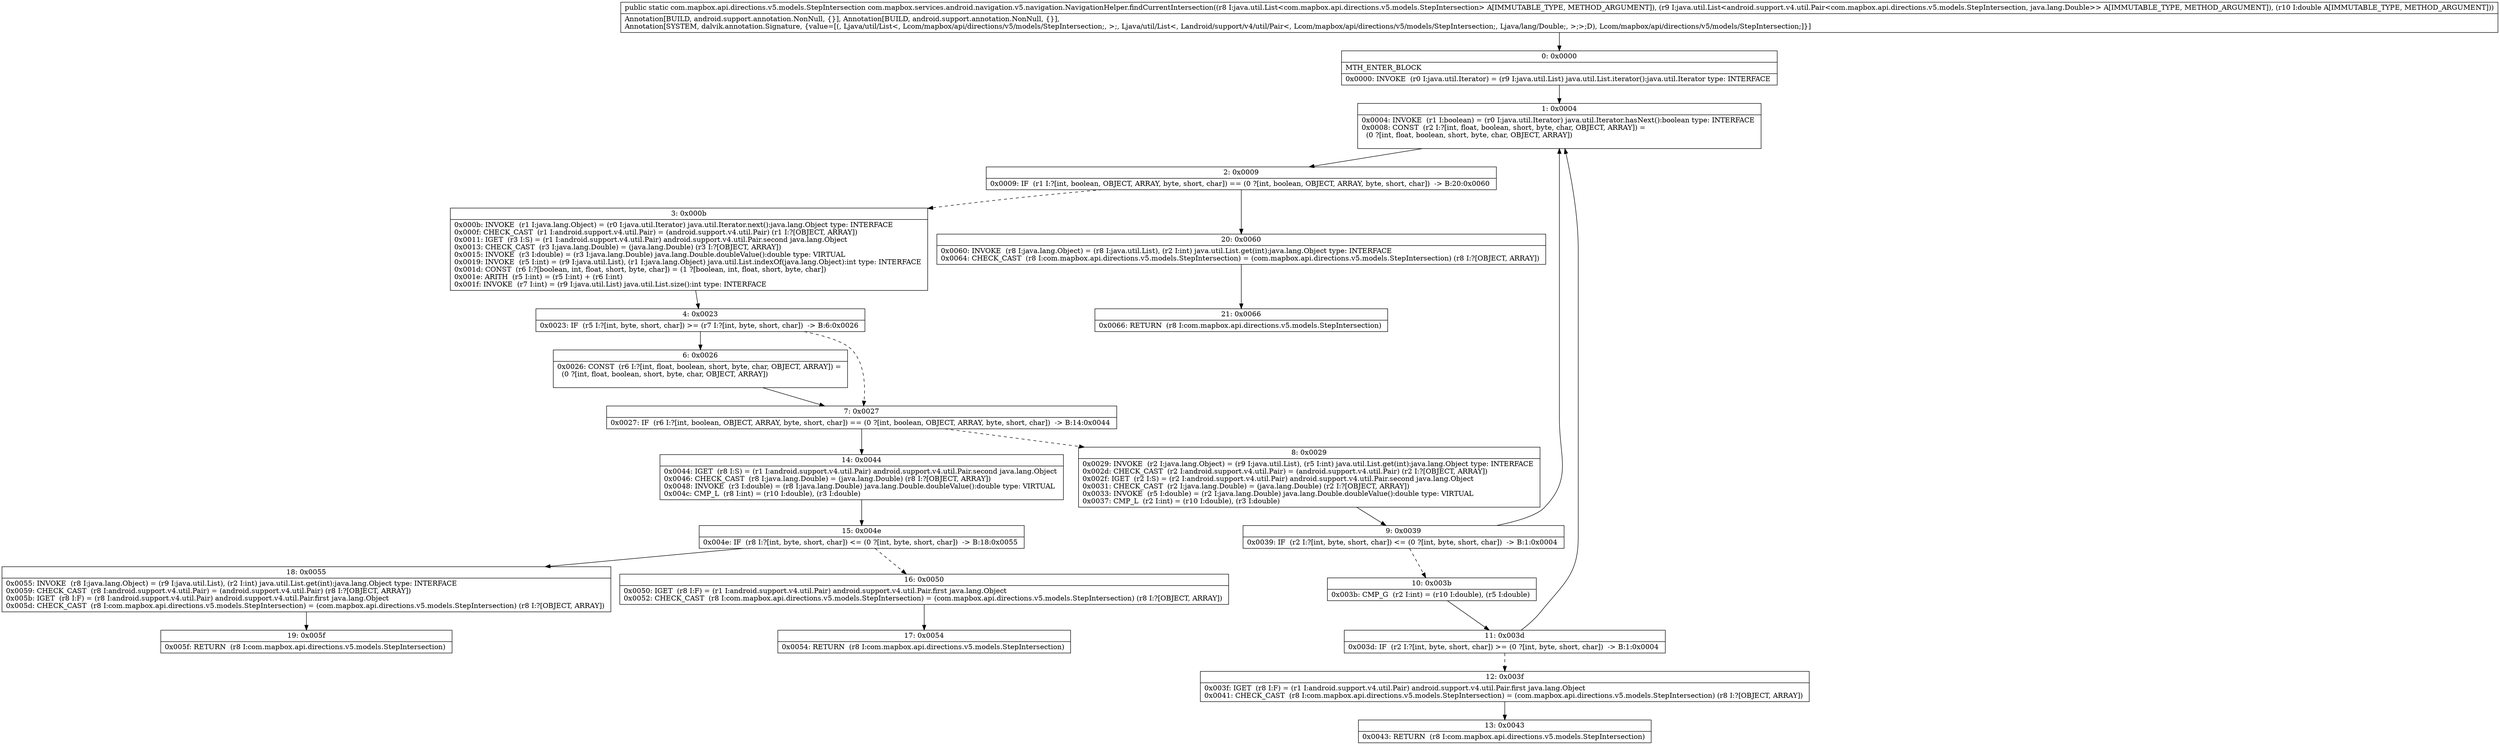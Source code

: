 digraph "CFG forcom.mapbox.services.android.navigation.v5.navigation.NavigationHelper.findCurrentIntersection(Ljava\/util\/List;Ljava\/util\/List;D)Lcom\/mapbox\/api\/directions\/v5\/models\/StepIntersection;" {
Node_0 [shape=record,label="{0\:\ 0x0000|MTH_ENTER_BLOCK\l|0x0000: INVOKE  (r0 I:java.util.Iterator) = (r9 I:java.util.List) java.util.List.iterator():java.util.Iterator type: INTERFACE \l}"];
Node_1 [shape=record,label="{1\:\ 0x0004|0x0004: INVOKE  (r1 I:boolean) = (r0 I:java.util.Iterator) java.util.Iterator.hasNext():boolean type: INTERFACE \l0x0008: CONST  (r2 I:?[int, float, boolean, short, byte, char, OBJECT, ARRAY]) = \l  (0 ?[int, float, boolean, short, byte, char, OBJECT, ARRAY])\l \l}"];
Node_2 [shape=record,label="{2\:\ 0x0009|0x0009: IF  (r1 I:?[int, boolean, OBJECT, ARRAY, byte, short, char]) == (0 ?[int, boolean, OBJECT, ARRAY, byte, short, char])  \-\> B:20:0x0060 \l}"];
Node_3 [shape=record,label="{3\:\ 0x000b|0x000b: INVOKE  (r1 I:java.lang.Object) = (r0 I:java.util.Iterator) java.util.Iterator.next():java.lang.Object type: INTERFACE \l0x000f: CHECK_CAST  (r1 I:android.support.v4.util.Pair) = (android.support.v4.util.Pair) (r1 I:?[OBJECT, ARRAY]) \l0x0011: IGET  (r3 I:S) = (r1 I:android.support.v4.util.Pair) android.support.v4.util.Pair.second java.lang.Object \l0x0013: CHECK_CAST  (r3 I:java.lang.Double) = (java.lang.Double) (r3 I:?[OBJECT, ARRAY]) \l0x0015: INVOKE  (r3 I:double) = (r3 I:java.lang.Double) java.lang.Double.doubleValue():double type: VIRTUAL \l0x0019: INVOKE  (r5 I:int) = (r9 I:java.util.List), (r1 I:java.lang.Object) java.util.List.indexOf(java.lang.Object):int type: INTERFACE \l0x001d: CONST  (r6 I:?[boolean, int, float, short, byte, char]) = (1 ?[boolean, int, float, short, byte, char]) \l0x001e: ARITH  (r5 I:int) = (r5 I:int) + (r6 I:int) \l0x001f: INVOKE  (r7 I:int) = (r9 I:java.util.List) java.util.List.size():int type: INTERFACE \l}"];
Node_4 [shape=record,label="{4\:\ 0x0023|0x0023: IF  (r5 I:?[int, byte, short, char]) \>= (r7 I:?[int, byte, short, char])  \-\> B:6:0x0026 \l}"];
Node_6 [shape=record,label="{6\:\ 0x0026|0x0026: CONST  (r6 I:?[int, float, boolean, short, byte, char, OBJECT, ARRAY]) = \l  (0 ?[int, float, boolean, short, byte, char, OBJECT, ARRAY])\l \l}"];
Node_7 [shape=record,label="{7\:\ 0x0027|0x0027: IF  (r6 I:?[int, boolean, OBJECT, ARRAY, byte, short, char]) == (0 ?[int, boolean, OBJECT, ARRAY, byte, short, char])  \-\> B:14:0x0044 \l}"];
Node_8 [shape=record,label="{8\:\ 0x0029|0x0029: INVOKE  (r2 I:java.lang.Object) = (r9 I:java.util.List), (r5 I:int) java.util.List.get(int):java.lang.Object type: INTERFACE \l0x002d: CHECK_CAST  (r2 I:android.support.v4.util.Pair) = (android.support.v4.util.Pair) (r2 I:?[OBJECT, ARRAY]) \l0x002f: IGET  (r2 I:S) = (r2 I:android.support.v4.util.Pair) android.support.v4.util.Pair.second java.lang.Object \l0x0031: CHECK_CAST  (r2 I:java.lang.Double) = (java.lang.Double) (r2 I:?[OBJECT, ARRAY]) \l0x0033: INVOKE  (r5 I:double) = (r2 I:java.lang.Double) java.lang.Double.doubleValue():double type: VIRTUAL \l0x0037: CMP_L  (r2 I:int) = (r10 I:double), (r3 I:double) \l}"];
Node_9 [shape=record,label="{9\:\ 0x0039|0x0039: IF  (r2 I:?[int, byte, short, char]) \<= (0 ?[int, byte, short, char])  \-\> B:1:0x0004 \l}"];
Node_10 [shape=record,label="{10\:\ 0x003b|0x003b: CMP_G  (r2 I:int) = (r10 I:double), (r5 I:double) \l}"];
Node_11 [shape=record,label="{11\:\ 0x003d|0x003d: IF  (r2 I:?[int, byte, short, char]) \>= (0 ?[int, byte, short, char])  \-\> B:1:0x0004 \l}"];
Node_12 [shape=record,label="{12\:\ 0x003f|0x003f: IGET  (r8 I:F) = (r1 I:android.support.v4.util.Pair) android.support.v4.util.Pair.first java.lang.Object \l0x0041: CHECK_CAST  (r8 I:com.mapbox.api.directions.v5.models.StepIntersection) = (com.mapbox.api.directions.v5.models.StepIntersection) (r8 I:?[OBJECT, ARRAY]) \l}"];
Node_13 [shape=record,label="{13\:\ 0x0043|0x0043: RETURN  (r8 I:com.mapbox.api.directions.v5.models.StepIntersection) \l}"];
Node_14 [shape=record,label="{14\:\ 0x0044|0x0044: IGET  (r8 I:S) = (r1 I:android.support.v4.util.Pair) android.support.v4.util.Pair.second java.lang.Object \l0x0046: CHECK_CAST  (r8 I:java.lang.Double) = (java.lang.Double) (r8 I:?[OBJECT, ARRAY]) \l0x0048: INVOKE  (r3 I:double) = (r8 I:java.lang.Double) java.lang.Double.doubleValue():double type: VIRTUAL \l0x004c: CMP_L  (r8 I:int) = (r10 I:double), (r3 I:double) \l}"];
Node_15 [shape=record,label="{15\:\ 0x004e|0x004e: IF  (r8 I:?[int, byte, short, char]) \<= (0 ?[int, byte, short, char])  \-\> B:18:0x0055 \l}"];
Node_16 [shape=record,label="{16\:\ 0x0050|0x0050: IGET  (r8 I:F) = (r1 I:android.support.v4.util.Pair) android.support.v4.util.Pair.first java.lang.Object \l0x0052: CHECK_CAST  (r8 I:com.mapbox.api.directions.v5.models.StepIntersection) = (com.mapbox.api.directions.v5.models.StepIntersection) (r8 I:?[OBJECT, ARRAY]) \l}"];
Node_17 [shape=record,label="{17\:\ 0x0054|0x0054: RETURN  (r8 I:com.mapbox.api.directions.v5.models.StepIntersection) \l}"];
Node_18 [shape=record,label="{18\:\ 0x0055|0x0055: INVOKE  (r8 I:java.lang.Object) = (r9 I:java.util.List), (r2 I:int) java.util.List.get(int):java.lang.Object type: INTERFACE \l0x0059: CHECK_CAST  (r8 I:android.support.v4.util.Pair) = (android.support.v4.util.Pair) (r8 I:?[OBJECT, ARRAY]) \l0x005b: IGET  (r8 I:F) = (r8 I:android.support.v4.util.Pair) android.support.v4.util.Pair.first java.lang.Object \l0x005d: CHECK_CAST  (r8 I:com.mapbox.api.directions.v5.models.StepIntersection) = (com.mapbox.api.directions.v5.models.StepIntersection) (r8 I:?[OBJECT, ARRAY]) \l}"];
Node_19 [shape=record,label="{19\:\ 0x005f|0x005f: RETURN  (r8 I:com.mapbox.api.directions.v5.models.StepIntersection) \l}"];
Node_20 [shape=record,label="{20\:\ 0x0060|0x0060: INVOKE  (r8 I:java.lang.Object) = (r8 I:java.util.List), (r2 I:int) java.util.List.get(int):java.lang.Object type: INTERFACE \l0x0064: CHECK_CAST  (r8 I:com.mapbox.api.directions.v5.models.StepIntersection) = (com.mapbox.api.directions.v5.models.StepIntersection) (r8 I:?[OBJECT, ARRAY]) \l}"];
Node_21 [shape=record,label="{21\:\ 0x0066|0x0066: RETURN  (r8 I:com.mapbox.api.directions.v5.models.StepIntersection) \l}"];
MethodNode[shape=record,label="{public static com.mapbox.api.directions.v5.models.StepIntersection com.mapbox.services.android.navigation.v5.navigation.NavigationHelper.findCurrentIntersection((r8 I:java.util.List\<com.mapbox.api.directions.v5.models.StepIntersection\> A[IMMUTABLE_TYPE, METHOD_ARGUMENT]), (r9 I:java.util.List\<android.support.v4.util.Pair\<com.mapbox.api.directions.v5.models.StepIntersection, java.lang.Double\>\> A[IMMUTABLE_TYPE, METHOD_ARGUMENT]), (r10 I:double A[IMMUTABLE_TYPE, METHOD_ARGUMENT]))  | Annotation[BUILD, android.support.annotation.NonNull, \{\}], Annotation[BUILD, android.support.annotation.NonNull, \{\}], \lAnnotation[SYSTEM, dalvik.annotation.Signature, \{value=[(, Ljava\/util\/List\<, Lcom\/mapbox\/api\/directions\/v5\/models\/StepIntersection;, \>;, Ljava\/util\/List\<, Landroid\/support\/v4\/util\/Pair\<, Lcom\/mapbox\/api\/directions\/v5\/models\/StepIntersection;, Ljava\/lang\/Double;, \>;\>;D), Lcom\/mapbox\/api\/directions\/v5\/models\/StepIntersection;]\}]\l}"];
MethodNode -> Node_0;
Node_0 -> Node_1;
Node_1 -> Node_2;
Node_2 -> Node_3[style=dashed];
Node_2 -> Node_20;
Node_3 -> Node_4;
Node_4 -> Node_6;
Node_4 -> Node_7[style=dashed];
Node_6 -> Node_7;
Node_7 -> Node_8[style=dashed];
Node_7 -> Node_14;
Node_8 -> Node_9;
Node_9 -> Node_1;
Node_9 -> Node_10[style=dashed];
Node_10 -> Node_11;
Node_11 -> Node_1;
Node_11 -> Node_12[style=dashed];
Node_12 -> Node_13;
Node_14 -> Node_15;
Node_15 -> Node_16[style=dashed];
Node_15 -> Node_18;
Node_16 -> Node_17;
Node_18 -> Node_19;
Node_20 -> Node_21;
}

